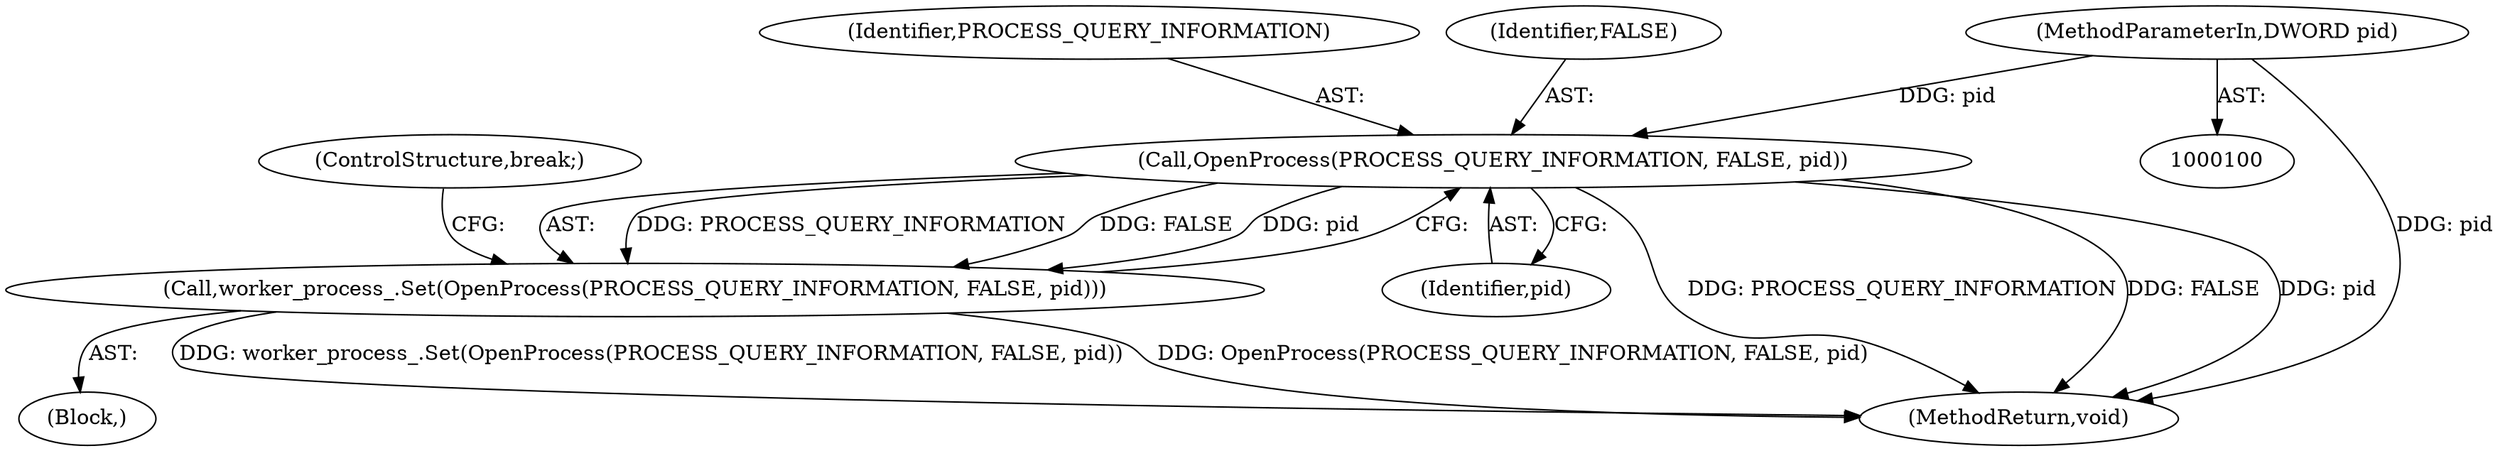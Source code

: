 digraph "1_Chrome_b15c87071f906301bccc824ce013966ca93998c7_20@del" {
"1000102" [label="(MethodParameterIn,DWORD pid)"];
"1000116" [label="(Call,OpenProcess(PROCESS_QUERY_INFORMATION, FALSE, pid))"];
"1000115" [label="(Call,worker_process_.Set(OpenProcess(PROCESS_QUERY_INFORMATION, FALSE, pid)))"];
"1000115" [label="(Call,worker_process_.Set(OpenProcess(PROCESS_QUERY_INFORMATION, FALSE, pid)))"];
"1000102" [label="(MethodParameterIn,DWORD pid)"];
"1000120" [label="(ControlStructure,break;)"];
"1000117" [label="(Identifier,PROCESS_QUERY_INFORMATION)"];
"1000118" [label="(Identifier,FALSE)"];
"1000119" [label="(Identifier,pid)"];
"1000108" [label="(Block,)"];
"1000121" [label="(MethodReturn,void)"];
"1000116" [label="(Call,OpenProcess(PROCESS_QUERY_INFORMATION, FALSE, pid))"];
"1000102" -> "1000100"  [label="AST: "];
"1000102" -> "1000121"  [label="DDG: pid"];
"1000102" -> "1000116"  [label="DDG: pid"];
"1000116" -> "1000115"  [label="AST: "];
"1000116" -> "1000119"  [label="CFG: "];
"1000117" -> "1000116"  [label="AST: "];
"1000118" -> "1000116"  [label="AST: "];
"1000119" -> "1000116"  [label="AST: "];
"1000115" -> "1000116"  [label="CFG: "];
"1000116" -> "1000121"  [label="DDG: PROCESS_QUERY_INFORMATION"];
"1000116" -> "1000121"  [label="DDG: FALSE"];
"1000116" -> "1000121"  [label="DDG: pid"];
"1000116" -> "1000115"  [label="DDG: PROCESS_QUERY_INFORMATION"];
"1000116" -> "1000115"  [label="DDG: FALSE"];
"1000116" -> "1000115"  [label="DDG: pid"];
"1000115" -> "1000108"  [label="AST: "];
"1000120" -> "1000115"  [label="CFG: "];
"1000115" -> "1000121"  [label="DDG: worker_process_.Set(OpenProcess(PROCESS_QUERY_INFORMATION, FALSE, pid))"];
"1000115" -> "1000121"  [label="DDG: OpenProcess(PROCESS_QUERY_INFORMATION, FALSE, pid)"];
}

